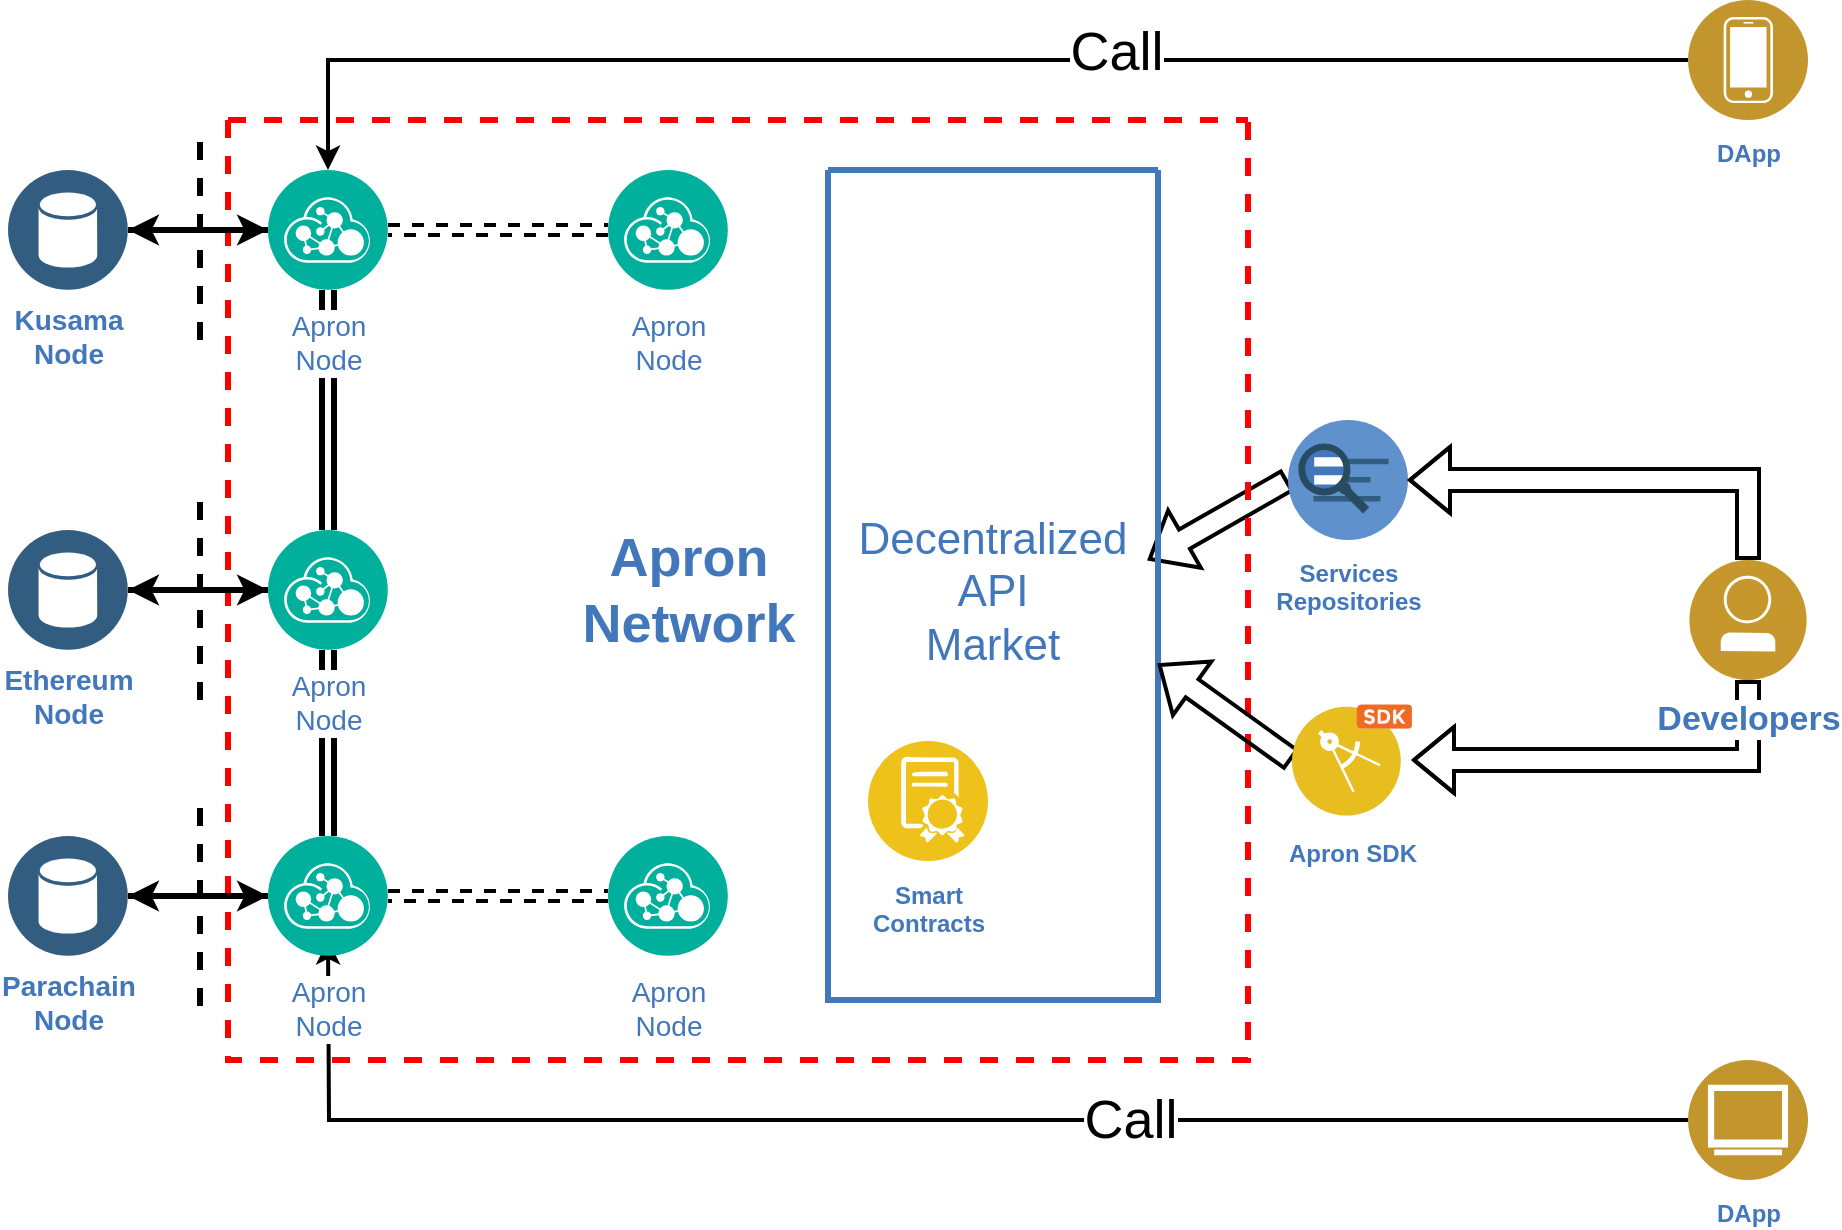 <mxfile version="13.9.3" type="github">
  <diagram id="0d7cefc2-ccd6-e077-73ed-a8e48b0cddf6" name="Page-1">
    <mxGraphModel dx="1660" dy="1118" grid="1" gridSize="10" guides="1" tooltips="1" connect="1" arrows="1" fold="1" page="1" pageScale="1" pageWidth="1169" pageHeight="827" background="#ffffff" math="0" shadow="0">
      <root>
        <mxCell id="0" />
        <mxCell id="1" parent="0" />
        <mxCell id="tNEw11JNOzxfa5rHaxFZ-202" style="edgeStyle=orthogonalEdgeStyle;rounded=0;orthogonalLoop=1;jettySize=auto;html=1;exitX=0;exitY=0.5;exitDx=0;exitDy=0;strokeColor=#000000;strokeWidth=2;fontSize=27;" parent="1" source="tNEw11JNOzxfa5rHaxFZ-200" edge="1">
          <mxGeometry relative="1" as="geometry">
            <mxPoint x="330" y="480" as="targetPoint" />
          </mxGeometry>
        </mxCell>
        <mxCell id="tNEw11JNOzxfa5rHaxFZ-205" value="Call" style="edgeLabel;html=1;align=center;verticalAlign=middle;resizable=0;points=[];fontSize=27;" parent="tNEw11JNOzxfa5rHaxFZ-202" vertex="1" connectable="0">
          <mxGeometry x="-0.222" relative="1" as="geometry">
            <mxPoint x="20" as="offset" />
          </mxGeometry>
        </mxCell>
        <mxCell id="tNEw11JNOzxfa5rHaxFZ-203" style="edgeStyle=orthogonalEdgeStyle;rounded=0;orthogonalLoop=1;jettySize=auto;html=1;exitX=0;exitY=0.5;exitDx=0;exitDy=0;entryX=0.5;entryY=0;entryDx=0;entryDy=0;strokeColor=#000000;strokeWidth=2;fontSize=27;" parent="1" source="tNEw11JNOzxfa5rHaxFZ-199" target="tNEw11JNOzxfa5rHaxFZ-142" edge="1">
          <mxGeometry relative="1" as="geometry" />
        </mxCell>
        <mxCell id="tNEw11JNOzxfa5rHaxFZ-204" value="Call" style="edgeLabel;html=1;align=center;verticalAlign=middle;resizable=0;points=[];fontSize=27;" parent="tNEw11JNOzxfa5rHaxFZ-203" vertex="1" connectable="0">
          <mxGeometry x="-0.221" y="-4" relative="1" as="geometry">
            <mxPoint as="offset" />
          </mxGeometry>
        </mxCell>
        <mxCell id="tNEw11JNOzxfa5rHaxFZ-167" style="edgeStyle=none;shape=link;rounded=0;orthogonalLoop=1;jettySize=auto;html=1;exitX=0.5;exitY=0;exitDx=0;exitDy=0;entryX=0.5;entryY=1;entryDx=0;entryDy=0;strokeWidth=3;" parent="1" source="tNEw11JNOzxfa5rHaxFZ-160" target="tNEw11JNOzxfa5rHaxFZ-154" edge="1">
          <mxGeometry relative="1" as="geometry" />
        </mxCell>
        <mxCell id="tNEw11JNOzxfa5rHaxFZ-166" style="rounded=0;orthogonalLoop=1;jettySize=auto;html=1;exitX=0.5;exitY=0;exitDx=0;exitDy=0;strokeWidth=3;shape=link;" parent="1" source="tNEw11JNOzxfa5rHaxFZ-154" target="tNEw11JNOzxfa5rHaxFZ-142" edge="1">
          <mxGeometry relative="1" as="geometry" />
        </mxCell>
        <mxCell id="tNEw11JNOzxfa5rHaxFZ-194" style="shape=flexArrow;rounded=0;orthogonalLoop=1;jettySize=auto;html=1;exitX=0;exitY=0.5;exitDx=0;exitDy=0;strokeColor=#000000;strokeWidth=2;fontSize=27;" parent="1" source="tNEw11JNOzxfa5rHaxFZ-108" edge="1">
          <mxGeometry relative="1" as="geometry">
            <mxPoint x="740" y="290" as="targetPoint" />
          </mxGeometry>
        </mxCell>
        <mxCell id="tNEw11JNOzxfa5rHaxFZ-108" value="&lt;b&gt;Services&lt;br&gt;Repositories&lt;/b&gt;" style="aspect=fixed;perimeter=ellipsePerimeter;html=1;align=center;shadow=0;dashed=0;fontColor=#4277BB;labelBackgroundColor=#ffffff;fontSize=12;spacingTop=3;image;image=img/lib/ibm/miscellaneous/retrieve_rank.svg;" parent="1" vertex="1">
          <mxGeometry x="810" y="220" width="60" height="60" as="geometry" />
        </mxCell>
        <mxCell id="tNEw11JNOzxfa5rHaxFZ-110" value="" style="swimlane;shadow=0;fillColor=#ffffff;fontColor=#4277BB;align=right;startSize=0;collapsible=0;strokeWidth=3;dashed=1;strokeColor=#FF0000;" parent="1" vertex="1">
          <mxGeometry x="280" y="70" width="510" height="470" as="geometry" />
        </mxCell>
        <mxCell id="tNEw11JNOzxfa5rHaxFZ-180" value="&lt;font style=&quot;font-size: 27px;&quot;&gt;Apron&lt;br style=&quot;font-size: 27px;&quot;&gt;Network&lt;/font&gt;" style="text;html=1;align=center;verticalAlign=middle;fontColor=#4277BB;shadow=0;dashed=0;strokeColor=none;fillColor=none;labelBackgroundColor=none;fontStyle=1;fontSize=27;spacingLeft=0;aspect=fixed;" parent="tNEw11JNOzxfa5rHaxFZ-110" vertex="1">
          <mxGeometry x="170" y="210" width="120" height="50" as="geometry" />
        </mxCell>
        <mxCell id="tNEw11JNOzxfa5rHaxFZ-181" value="Apron&lt;br&gt;Node" style="aspect=fixed;perimeter=ellipsePerimeter;html=1;align=center;shadow=0;dashed=0;image;image=img/lib/ibm/management/api_management.svg;rounded=1;labelBackgroundColor=#ffffff;strokeColor=#666666;strokeWidth=3;fillColor=#C2952D;gradientColor=none;fontSize=14;fontColor=#4277BB;spacingTop=3;" parent="tNEw11JNOzxfa5rHaxFZ-110" vertex="1">
          <mxGeometry x="190" y="25" width="60" height="60" as="geometry" />
        </mxCell>
        <mxCell id="tNEw11JNOzxfa5rHaxFZ-182" value="Apron&lt;br&gt;Node" style="aspect=fixed;perimeter=ellipsePerimeter;html=1;align=center;shadow=0;dashed=0;image;image=img/lib/ibm/management/api_management.svg;rounded=1;labelBackgroundColor=#ffffff;strokeColor=#666666;strokeWidth=3;fillColor=#C2952D;gradientColor=none;fontSize=14;fontColor=#4277BB;spacingTop=3;" parent="tNEw11JNOzxfa5rHaxFZ-110" vertex="1">
          <mxGeometry x="190" y="358" width="60" height="60" as="geometry" />
        </mxCell>
        <mxCell id="tNEw11JNOzxfa5rHaxFZ-189" value="" style="swimlane;shadow=0;strokeColor=#4277BB;fillColor=#ffffff;fontColor=#4277BB;align=right;startSize=0;collapsible=0;strokeWidth=3;" parent="tNEw11JNOzxfa5rHaxFZ-110" vertex="1">
          <mxGeometry x="300" y="25" width="165" height="415" as="geometry" />
        </mxCell>
        <mxCell id="tNEw11JNOzxfa5rHaxFZ-201" value="&lt;b&gt;Smart&lt;br&gt;Contracts&lt;/b&gt;" style="aspect=fixed;perimeter=ellipsePerimeter;html=1;align=center;shadow=0;dashed=0;fontColor=#4277BB;labelBackgroundColor=#ffffff;fontSize=12;spacingTop=3;image;image=img/lib/ibm/blockchain/smart_contract.svg;strokeColor=#B3B3B3;" parent="tNEw11JNOzxfa5rHaxFZ-189" vertex="1">
          <mxGeometry x="20" y="285.5" width="60" height="60" as="geometry" />
        </mxCell>
        <mxCell id="tNEw11JNOzxfa5rHaxFZ-208" value="&lt;p style=&quot;font-size: 22px&quot;&gt;&lt;span style=&quot;font-weight: normal&quot;&gt;&lt;font style=&quot;font-size: 22px&quot;&gt;Decentralized&lt;br&gt;&lt;/font&gt;&lt;font style=&quot;font-size: 22px&quot;&gt;API&lt;br&gt;&lt;/font&gt;&lt;font style=&quot;font-size: 22px&quot;&gt;Market&lt;/font&gt;&lt;/span&gt;&lt;/p&gt;" style="text;html=1;align=center;verticalAlign=middle;fontColor=#4277BB;shadow=0;dashed=0;strokeColor=none;fillColor=none;labelBackgroundColor=none;fontStyle=1;fontSize=27;spacingLeft=0;aspect=fixed;" parent="tNEw11JNOzxfa5rHaxFZ-189" vertex="1">
          <mxGeometry x="-1.25" y="167.5" width="166.25" height="87.5" as="geometry" />
        </mxCell>
        <mxCell id="tNEw11JNOzxfa5rHaxFZ-195" style="edgeStyle=none;shape=flexArrow;rounded=0;orthogonalLoop=1;jettySize=auto;html=1;exitX=0;exitY=0.5;exitDx=0;exitDy=0;entryX=1;entryY=0.595;entryDx=0;entryDy=0;entryPerimeter=0;strokeColor=#000000;strokeWidth=2;fontSize=27;" parent="1" source="tNEw11JNOzxfa5rHaxFZ-117" target="tNEw11JNOzxfa5rHaxFZ-189" edge="1">
          <mxGeometry relative="1" as="geometry">
            <mxPoint x="756.87" y="361.9" as="targetPoint" />
          </mxGeometry>
        </mxCell>
        <mxCell id="tNEw11JNOzxfa5rHaxFZ-117" value="&lt;b&gt;Apron SDK&lt;/b&gt;" style="aspect=fixed;perimeter=ellipsePerimeter;html=1;align=center;shadow=0;dashed=0;fontColor=#4277BB;labelBackgroundColor=#ffffff;fontSize=12;spacingTop=3;image;image=img/lib/ibm/blockchain/client_application.svg;" parent="1" vertex="1">
          <mxGeometry x="812" y="360" width="60" height="60" as="geometry" />
        </mxCell>
        <mxCell id="tNEw11JNOzxfa5rHaxFZ-192" style="edgeStyle=orthogonalEdgeStyle;shape=flexArrow;rounded=0;orthogonalLoop=1;jettySize=auto;html=1;exitX=0.5;exitY=0;exitDx=0;exitDy=0;entryX=1;entryY=0.5;entryDx=0;entryDy=0;strokeColor=#000000;strokeWidth=2;fontSize=27;" parent="1" source="tNEw11JNOzxfa5rHaxFZ-118" target="tNEw11JNOzxfa5rHaxFZ-108" edge="1">
          <mxGeometry relative="1" as="geometry" />
        </mxCell>
        <mxCell id="tNEw11JNOzxfa5rHaxFZ-193" style="edgeStyle=orthogonalEdgeStyle;shape=flexArrow;rounded=0;orthogonalLoop=1;jettySize=auto;html=1;exitX=0.5;exitY=1;exitDx=0;exitDy=0;entryX=1;entryY=0.5;entryDx=0;entryDy=0;strokeColor=#000000;strokeWidth=2;fontSize=27;" parent="1" source="tNEw11JNOzxfa5rHaxFZ-118" target="tNEw11JNOzxfa5rHaxFZ-117" edge="1">
          <mxGeometry relative="1" as="geometry" />
        </mxCell>
        <mxCell id="tNEw11JNOzxfa5rHaxFZ-118" value="&lt;b&gt;&lt;font style=&quot;font-size: 17px&quot;&gt;Developers&lt;/font&gt;&lt;/b&gt;" style="aspect=fixed;perimeter=ellipsePerimeter;html=1;align=center;shadow=0;dashed=0;fontColor=#4277BB;labelBackgroundColor=#ffffff;fontSize=12;spacingTop=3;image;image=img/lib/ibm/blockchain/blockchain_developer.svg;" parent="1" vertex="1">
          <mxGeometry x="1010" y="290" width="60" height="60" as="geometry" />
        </mxCell>
        <mxCell id="tNEw11JNOzxfa5rHaxFZ-147" value="" style="group" parent="1" vertex="1" connectable="0">
          <mxGeometry x="170" y="80" width="190" height="100" as="geometry" />
        </mxCell>
        <mxCell id="tNEw11JNOzxfa5rHaxFZ-142" value="Apron&lt;br&gt;Node" style="aspect=fixed;perimeter=ellipsePerimeter;html=1;align=center;shadow=0;dashed=0;image;image=img/lib/ibm/management/api_management.svg;rounded=1;labelBackgroundColor=#ffffff;strokeColor=#666666;strokeWidth=3;fillColor=#C2952D;gradientColor=none;fontSize=14;fontColor=#4277BB;spacingTop=3;" parent="tNEw11JNOzxfa5rHaxFZ-147" vertex="1">
          <mxGeometry x="130" y="15" width="60" height="60" as="geometry" />
        </mxCell>
        <mxCell id="tNEw11JNOzxfa5rHaxFZ-143" style="edgeStyle=orthogonalEdgeStyle;rounded=0;orthogonalLoop=1;jettySize=auto;html=1;exitX=1;exitY=0.5;exitDx=0;exitDy=0;entryX=0;entryY=0.5;entryDx=0;entryDy=0;strokeWidth=3;" parent="tNEw11JNOzxfa5rHaxFZ-147" source="tNEw11JNOzxfa5rHaxFZ-144" target="tNEw11JNOzxfa5rHaxFZ-142" edge="1">
          <mxGeometry relative="1" as="geometry" />
        </mxCell>
        <mxCell id="tNEw11JNOzxfa5rHaxFZ-144" value="&lt;b&gt;Kusama&lt;br&gt;Node&lt;/b&gt;" style="aspect=fixed;perimeter=ellipsePerimeter;html=1;align=center;shadow=0;dashed=0;image;image=img/lib/ibm/data/data_services.svg;rounded=1;labelBackgroundColor=#ffffff;strokeColor=#666666;strokeWidth=3;fillColor=#C2952D;gradientColor=none;fontSize=14;fontColor=#4277BB;" parent="tNEw11JNOzxfa5rHaxFZ-147" vertex="1">
          <mxGeometry y="15" width="60" height="60" as="geometry" />
        </mxCell>
        <mxCell id="tNEw11JNOzxfa5rHaxFZ-146" style="edgeStyle=orthogonalEdgeStyle;rounded=0;orthogonalLoop=1;jettySize=auto;html=1;exitX=0;exitY=0.5;exitDx=0;exitDy=0;entryX=1;entryY=0.5;entryDx=0;entryDy=0;strokeWidth=3;" parent="tNEw11JNOzxfa5rHaxFZ-147" source="tNEw11JNOzxfa5rHaxFZ-142" target="tNEw11JNOzxfa5rHaxFZ-144" edge="1">
          <mxGeometry relative="1" as="geometry" />
        </mxCell>
        <mxCell id="tNEw11JNOzxfa5rHaxFZ-145" value="" style="html=1;labelBackgroundColor=#ffffff;endArrow=none;endFill=0;jettySize=auto;orthogonalLoop=1;strokeWidth=3;dashed=1;fontSize=14;" parent="tNEw11JNOzxfa5rHaxFZ-147" edge="1">
          <mxGeometry width="60" height="60" relative="1" as="geometry">
            <mxPoint x="96" y="100" as="sourcePoint" />
            <mxPoint x="96" as="targetPoint" />
          </mxGeometry>
        </mxCell>
        <mxCell id="tNEw11JNOzxfa5rHaxFZ-153" value="" style="group" parent="1" vertex="1" connectable="0">
          <mxGeometry x="170" y="260" width="190" height="100" as="geometry" />
        </mxCell>
        <mxCell id="tNEw11JNOzxfa5rHaxFZ-154" value="Apron&lt;br&gt;Node" style="aspect=fixed;perimeter=ellipsePerimeter;html=1;align=center;shadow=0;dashed=0;image;image=img/lib/ibm/management/api_management.svg;rounded=1;labelBackgroundColor=#ffffff;strokeColor=#666666;strokeWidth=3;fillColor=#C2952D;gradientColor=none;fontSize=14;fontColor=#4277BB;spacingTop=3;" parent="tNEw11JNOzxfa5rHaxFZ-153" vertex="1">
          <mxGeometry x="130" y="15" width="60" height="60" as="geometry" />
        </mxCell>
        <mxCell id="tNEw11JNOzxfa5rHaxFZ-155" style="edgeStyle=orthogonalEdgeStyle;rounded=0;orthogonalLoop=1;jettySize=auto;html=1;exitX=1;exitY=0.5;exitDx=0;exitDy=0;entryX=0;entryY=0.5;entryDx=0;entryDy=0;strokeWidth=3;" parent="tNEw11JNOzxfa5rHaxFZ-153" source="tNEw11JNOzxfa5rHaxFZ-156" target="tNEw11JNOzxfa5rHaxFZ-154" edge="1">
          <mxGeometry relative="1" as="geometry" />
        </mxCell>
        <mxCell id="tNEw11JNOzxfa5rHaxFZ-156" value="&lt;b&gt;Ethereum&lt;br&gt;Node&lt;/b&gt;" style="aspect=fixed;perimeter=ellipsePerimeter;html=1;align=center;shadow=0;dashed=0;image;image=img/lib/ibm/data/data_services.svg;rounded=1;labelBackgroundColor=#ffffff;strokeColor=#666666;strokeWidth=3;fillColor=#C2952D;gradientColor=none;fontSize=14;fontColor=#4277BB;" parent="tNEw11JNOzxfa5rHaxFZ-153" vertex="1">
          <mxGeometry y="15" width="60" height="60" as="geometry" />
        </mxCell>
        <mxCell id="tNEw11JNOzxfa5rHaxFZ-157" style="edgeStyle=orthogonalEdgeStyle;rounded=0;orthogonalLoop=1;jettySize=auto;html=1;exitX=0;exitY=0.5;exitDx=0;exitDy=0;entryX=1;entryY=0.5;entryDx=0;entryDy=0;strokeWidth=3;" parent="tNEw11JNOzxfa5rHaxFZ-153" source="tNEw11JNOzxfa5rHaxFZ-154" target="tNEw11JNOzxfa5rHaxFZ-156" edge="1">
          <mxGeometry relative="1" as="geometry" />
        </mxCell>
        <mxCell id="tNEw11JNOzxfa5rHaxFZ-158" value="" style="html=1;labelBackgroundColor=#ffffff;endArrow=none;endFill=0;jettySize=auto;orthogonalLoop=1;strokeWidth=3;dashed=1;fontSize=14;" parent="tNEw11JNOzxfa5rHaxFZ-153" edge="1">
          <mxGeometry width="60" height="60" relative="1" as="geometry">
            <mxPoint x="96" y="100" as="sourcePoint" />
            <mxPoint x="96" as="targetPoint" />
          </mxGeometry>
        </mxCell>
        <mxCell id="tNEw11JNOzxfa5rHaxFZ-159" value="" style="group" parent="1" vertex="1" connectable="0">
          <mxGeometry x="170" y="413" width="190" height="100" as="geometry" />
        </mxCell>
        <mxCell id="tNEw11JNOzxfa5rHaxFZ-160" value="Apron&lt;br&gt;Node" style="aspect=fixed;perimeter=ellipsePerimeter;html=1;align=center;shadow=0;dashed=0;image;image=img/lib/ibm/management/api_management.svg;rounded=1;labelBackgroundColor=#ffffff;strokeColor=#666666;strokeWidth=3;fillColor=#C2952D;gradientColor=none;fontSize=14;fontColor=#4277BB;spacingTop=3;" parent="tNEw11JNOzxfa5rHaxFZ-159" vertex="1">
          <mxGeometry x="130" y="15" width="60" height="60" as="geometry" />
        </mxCell>
        <mxCell id="tNEw11JNOzxfa5rHaxFZ-161" style="edgeStyle=orthogonalEdgeStyle;rounded=0;orthogonalLoop=1;jettySize=auto;html=1;exitX=1;exitY=0.5;exitDx=0;exitDy=0;entryX=0;entryY=0.5;entryDx=0;entryDy=0;strokeWidth=3;" parent="tNEw11JNOzxfa5rHaxFZ-159" source="tNEw11JNOzxfa5rHaxFZ-162" target="tNEw11JNOzxfa5rHaxFZ-160" edge="1">
          <mxGeometry relative="1" as="geometry" />
        </mxCell>
        <mxCell id="tNEw11JNOzxfa5rHaxFZ-162" value="&lt;b&gt;Parachain&lt;br&gt;Node&lt;/b&gt;" style="aspect=fixed;perimeter=ellipsePerimeter;html=1;align=center;shadow=0;dashed=0;image;image=img/lib/ibm/data/data_services.svg;rounded=1;labelBackgroundColor=#ffffff;strokeColor=#666666;strokeWidth=3;fillColor=#C2952D;gradientColor=none;fontSize=14;fontColor=#4277BB;" parent="tNEw11JNOzxfa5rHaxFZ-159" vertex="1">
          <mxGeometry y="15" width="60" height="60" as="geometry" />
        </mxCell>
        <mxCell id="tNEw11JNOzxfa5rHaxFZ-163" style="edgeStyle=orthogonalEdgeStyle;rounded=0;orthogonalLoop=1;jettySize=auto;html=1;exitX=0;exitY=0.5;exitDx=0;exitDy=0;entryX=1;entryY=0.5;entryDx=0;entryDy=0;strokeWidth=3;" parent="tNEw11JNOzxfa5rHaxFZ-159" source="tNEw11JNOzxfa5rHaxFZ-160" target="tNEw11JNOzxfa5rHaxFZ-162" edge="1">
          <mxGeometry relative="1" as="geometry" />
        </mxCell>
        <mxCell id="tNEw11JNOzxfa5rHaxFZ-164" value="" style="html=1;labelBackgroundColor=#ffffff;endArrow=none;endFill=0;jettySize=auto;orthogonalLoop=1;strokeWidth=3;dashed=1;fontSize=14;" parent="tNEw11JNOzxfa5rHaxFZ-159" edge="1">
          <mxGeometry width="60" height="60" relative="1" as="geometry">
            <mxPoint x="96" y="100" as="sourcePoint" />
            <mxPoint x="96" as="targetPoint" />
          </mxGeometry>
        </mxCell>
        <mxCell id="tNEw11JNOzxfa5rHaxFZ-183" style="rounded=0;orthogonalLoop=1;jettySize=auto;html=1;entryX=1;entryY=0.5;entryDx=0;entryDy=0;strokeWidth=2;dashed=1;shape=link;exitX=0;exitY=0.5;exitDx=0;exitDy=0;" parent="1" source="tNEw11JNOzxfa5rHaxFZ-181" target="tNEw11JNOzxfa5rHaxFZ-142" edge="1">
          <mxGeometry relative="1" as="geometry">
            <mxPoint x="450" y="170" as="sourcePoint" />
          </mxGeometry>
        </mxCell>
        <mxCell id="tNEw11JNOzxfa5rHaxFZ-185" style="edgeStyle=none;shape=link;rounded=0;orthogonalLoop=1;jettySize=auto;html=1;entryX=1;entryY=0.5;entryDx=0;entryDy=0;dashed=1;strokeColor=#000000;strokeWidth=2;exitX=0;exitY=0.5;exitDx=0;exitDy=0;" parent="1" source="tNEw11JNOzxfa5rHaxFZ-182" target="tNEw11JNOzxfa5rHaxFZ-160" edge="1">
          <mxGeometry relative="1" as="geometry">
            <mxPoint x="473" y="458" as="sourcePoint" />
          </mxGeometry>
        </mxCell>
        <mxCell id="tNEw11JNOzxfa5rHaxFZ-199" value="&lt;b&gt;DApp&lt;/b&gt;" style="aspect=fixed;perimeter=ellipsePerimeter;html=1;align=center;shadow=0;dashed=0;fontColor=#4277BB;labelBackgroundColor=#ffffff;fontSize=12;spacingTop=3;image;image=img/lib/ibm/users/device.svg;strokeColor=#B3B3B3;" parent="1" vertex="1">
          <mxGeometry x="1010" y="10" width="60" height="60" as="geometry" />
        </mxCell>
        <mxCell id="tNEw11JNOzxfa5rHaxFZ-200" value="&lt;b&gt;DApp&lt;/b&gt;" style="aspect=fixed;perimeter=ellipsePerimeter;html=1;align=center;shadow=0;dashed=0;fontColor=#4277BB;labelBackgroundColor=#ffffff;fontSize=12;spacingTop=3;image;image=img/lib/ibm/users/browser.svg;strokeColor=#B3B3B3;" parent="1" vertex="1">
          <mxGeometry x="1010" y="540" width="60" height="60" as="geometry" />
        </mxCell>
      </root>
    </mxGraphModel>
  </diagram>
</mxfile>
